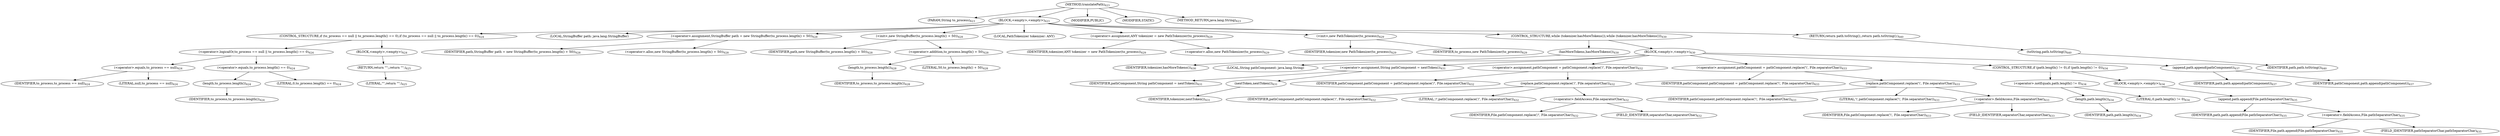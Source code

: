 digraph "translatePath" {  
"1871" [label = <(METHOD,translatePath)<SUB>623</SUB>> ]
"1872" [label = <(PARAM,String to_process)<SUB>623</SUB>> ]
"1873" [label = <(BLOCK,&lt;empty&gt;,&lt;empty&gt;)<SUB>623</SUB>> ]
"1874" [label = <(CONTROL_STRUCTURE,if (to_process == null || to_process.length() == 0),if (to_process == null || to_process.length() == 0))<SUB>624</SUB>> ]
"1875" [label = <(&lt;operator&gt;.logicalOr,to_process == null || to_process.length() == 0)<SUB>624</SUB>> ]
"1876" [label = <(&lt;operator&gt;.equals,to_process == null)<SUB>624</SUB>> ]
"1877" [label = <(IDENTIFIER,to_process,to_process == null)<SUB>624</SUB>> ]
"1878" [label = <(LITERAL,null,to_process == null)<SUB>624</SUB>> ]
"1879" [label = <(&lt;operator&gt;.equals,to_process.length() == 0)<SUB>624</SUB>> ]
"1880" [label = <(length,to_process.length())<SUB>624</SUB>> ]
"1881" [label = <(IDENTIFIER,to_process,to_process.length())<SUB>624</SUB>> ]
"1882" [label = <(LITERAL,0,to_process.length() == 0)<SUB>624</SUB>> ]
"1883" [label = <(BLOCK,&lt;empty&gt;,&lt;empty&gt;)<SUB>624</SUB>> ]
"1884" [label = <(RETURN,return &quot;&quot;;,return &quot;&quot;;)<SUB>625</SUB>> ]
"1885" [label = <(LITERAL,&quot;&quot;,return &quot;&quot;;)<SUB>625</SUB>> ]
"90" [label = <(LOCAL,StringBuffer path: java.lang.StringBuffer)> ]
"1886" [label = <(&lt;operator&gt;.assignment,StringBuffer path = new StringBuffer(to_process.length() + 50))<SUB>628</SUB>> ]
"1887" [label = <(IDENTIFIER,path,StringBuffer path = new StringBuffer(to_process.length() + 50))<SUB>628</SUB>> ]
"1888" [label = <(&lt;operator&gt;.alloc,new StringBuffer(to_process.length() + 50))<SUB>628</SUB>> ]
"1889" [label = <(&lt;init&gt;,new StringBuffer(to_process.length() + 50))<SUB>628</SUB>> ]
"89" [label = <(IDENTIFIER,path,new StringBuffer(to_process.length() + 50))<SUB>628</SUB>> ]
"1890" [label = <(&lt;operator&gt;.addition,to_process.length() + 50)<SUB>628</SUB>> ]
"1891" [label = <(length,to_process.length())<SUB>628</SUB>> ]
"1892" [label = <(IDENTIFIER,to_process,to_process.length())<SUB>628</SUB>> ]
"1893" [label = <(LITERAL,50,to_process.length() + 50)<SUB>628</SUB>> ]
"92" [label = <(LOCAL,PathTokenizer tokenizer: ANY)> ]
"1894" [label = <(&lt;operator&gt;.assignment,ANY tokenizer = new PathTokenizer(to_process))<SUB>629</SUB>> ]
"1895" [label = <(IDENTIFIER,tokenizer,ANY tokenizer = new PathTokenizer(to_process))<SUB>629</SUB>> ]
"1896" [label = <(&lt;operator&gt;.alloc,new PathTokenizer(to_process))<SUB>629</SUB>> ]
"1897" [label = <(&lt;init&gt;,new PathTokenizer(to_process))<SUB>629</SUB>> ]
"91" [label = <(IDENTIFIER,tokenizer,new PathTokenizer(to_process))<SUB>629</SUB>> ]
"1898" [label = <(IDENTIFIER,to_process,new PathTokenizer(to_process))<SUB>629</SUB>> ]
"1899" [label = <(CONTROL_STRUCTURE,while (tokenizer.hasMoreTokens()),while (tokenizer.hasMoreTokens()))<SUB>630</SUB>> ]
"1900" [label = <(hasMoreTokens,hasMoreTokens())<SUB>630</SUB>> ]
"1901" [label = <(IDENTIFIER,tokenizer,hasMoreTokens())<SUB>630</SUB>> ]
"1902" [label = <(BLOCK,&lt;empty&gt;,&lt;empty&gt;)<SUB>630</SUB>> ]
"1903" [label = <(LOCAL,String pathComponent: java.lang.String)> ]
"1904" [label = <(&lt;operator&gt;.assignment,String pathComponent = nextToken())<SUB>631</SUB>> ]
"1905" [label = <(IDENTIFIER,pathComponent,String pathComponent = nextToken())<SUB>631</SUB>> ]
"1906" [label = <(nextToken,nextToken())<SUB>631</SUB>> ]
"1907" [label = <(IDENTIFIER,tokenizer,nextToken())<SUB>631</SUB>> ]
"1908" [label = <(&lt;operator&gt;.assignment,pathComponent = pathComponent.replace('/', File.separatorChar))<SUB>632</SUB>> ]
"1909" [label = <(IDENTIFIER,pathComponent,pathComponent = pathComponent.replace('/', File.separatorChar))<SUB>632</SUB>> ]
"1910" [label = <(replace,pathComponent.replace('/', File.separatorChar))<SUB>632</SUB>> ]
"1911" [label = <(IDENTIFIER,pathComponent,pathComponent.replace('/', File.separatorChar))<SUB>632</SUB>> ]
"1912" [label = <(LITERAL,'/',pathComponent.replace('/', File.separatorChar))<SUB>632</SUB>> ]
"1913" [label = <(&lt;operator&gt;.fieldAccess,File.separatorChar)<SUB>632</SUB>> ]
"1914" [label = <(IDENTIFIER,File,pathComponent.replace('/', File.separatorChar))<SUB>632</SUB>> ]
"1915" [label = <(FIELD_IDENTIFIER,separatorChar,separatorChar)<SUB>632</SUB>> ]
"1916" [label = <(&lt;operator&gt;.assignment,pathComponent = pathComponent.replace('\\', File.separatorChar))<SUB>633</SUB>> ]
"1917" [label = <(IDENTIFIER,pathComponent,pathComponent = pathComponent.replace('\\', File.separatorChar))<SUB>633</SUB>> ]
"1918" [label = <(replace,pathComponent.replace('\\', File.separatorChar))<SUB>633</SUB>> ]
"1919" [label = <(IDENTIFIER,pathComponent,pathComponent.replace('\\', File.separatorChar))<SUB>633</SUB>> ]
"1920" [label = <(LITERAL,'\\',pathComponent.replace('\\', File.separatorChar))<SUB>633</SUB>> ]
"1921" [label = <(&lt;operator&gt;.fieldAccess,File.separatorChar)<SUB>633</SUB>> ]
"1922" [label = <(IDENTIFIER,File,pathComponent.replace('\\', File.separatorChar))<SUB>633</SUB>> ]
"1923" [label = <(FIELD_IDENTIFIER,separatorChar,separatorChar)<SUB>633</SUB>> ]
"1924" [label = <(CONTROL_STRUCTURE,if (path.length() != 0),if (path.length() != 0))<SUB>634</SUB>> ]
"1925" [label = <(&lt;operator&gt;.notEquals,path.length() != 0)<SUB>634</SUB>> ]
"1926" [label = <(length,path.length())<SUB>634</SUB>> ]
"1927" [label = <(IDENTIFIER,path,path.length())<SUB>634</SUB>> ]
"1928" [label = <(LITERAL,0,path.length() != 0)<SUB>634</SUB>> ]
"1929" [label = <(BLOCK,&lt;empty&gt;,&lt;empty&gt;)<SUB>634</SUB>> ]
"1930" [label = <(append,path.append(File.pathSeparatorChar))<SUB>635</SUB>> ]
"1931" [label = <(IDENTIFIER,path,path.append(File.pathSeparatorChar))<SUB>635</SUB>> ]
"1932" [label = <(&lt;operator&gt;.fieldAccess,File.pathSeparatorChar)<SUB>635</SUB>> ]
"1933" [label = <(IDENTIFIER,File,path.append(File.pathSeparatorChar))<SUB>635</SUB>> ]
"1934" [label = <(FIELD_IDENTIFIER,pathSeparatorChar,pathSeparatorChar)<SUB>635</SUB>> ]
"1935" [label = <(append,path.append(pathComponent))<SUB>637</SUB>> ]
"1936" [label = <(IDENTIFIER,path,path.append(pathComponent))<SUB>637</SUB>> ]
"1937" [label = <(IDENTIFIER,pathComponent,path.append(pathComponent))<SUB>637</SUB>> ]
"1938" [label = <(RETURN,return path.toString();,return path.toString();)<SUB>640</SUB>> ]
"1939" [label = <(toString,path.toString())<SUB>640</SUB>> ]
"1940" [label = <(IDENTIFIER,path,path.toString())<SUB>640</SUB>> ]
"1941" [label = <(MODIFIER,PUBLIC)> ]
"1942" [label = <(MODIFIER,STATIC)> ]
"1943" [label = <(METHOD_RETURN,java.lang.String)<SUB>623</SUB>> ]
  "1871" -> "1872" 
  "1871" -> "1873" 
  "1871" -> "1941" 
  "1871" -> "1942" 
  "1871" -> "1943" 
  "1873" -> "1874" 
  "1873" -> "90" 
  "1873" -> "1886" 
  "1873" -> "1889" 
  "1873" -> "92" 
  "1873" -> "1894" 
  "1873" -> "1897" 
  "1873" -> "1899" 
  "1873" -> "1938" 
  "1874" -> "1875" 
  "1874" -> "1883" 
  "1875" -> "1876" 
  "1875" -> "1879" 
  "1876" -> "1877" 
  "1876" -> "1878" 
  "1879" -> "1880" 
  "1879" -> "1882" 
  "1880" -> "1881" 
  "1883" -> "1884" 
  "1884" -> "1885" 
  "1886" -> "1887" 
  "1886" -> "1888" 
  "1889" -> "89" 
  "1889" -> "1890" 
  "1890" -> "1891" 
  "1890" -> "1893" 
  "1891" -> "1892" 
  "1894" -> "1895" 
  "1894" -> "1896" 
  "1897" -> "91" 
  "1897" -> "1898" 
  "1899" -> "1900" 
  "1899" -> "1902" 
  "1900" -> "1901" 
  "1902" -> "1903" 
  "1902" -> "1904" 
  "1902" -> "1908" 
  "1902" -> "1916" 
  "1902" -> "1924" 
  "1902" -> "1935" 
  "1904" -> "1905" 
  "1904" -> "1906" 
  "1906" -> "1907" 
  "1908" -> "1909" 
  "1908" -> "1910" 
  "1910" -> "1911" 
  "1910" -> "1912" 
  "1910" -> "1913" 
  "1913" -> "1914" 
  "1913" -> "1915" 
  "1916" -> "1917" 
  "1916" -> "1918" 
  "1918" -> "1919" 
  "1918" -> "1920" 
  "1918" -> "1921" 
  "1921" -> "1922" 
  "1921" -> "1923" 
  "1924" -> "1925" 
  "1924" -> "1929" 
  "1925" -> "1926" 
  "1925" -> "1928" 
  "1926" -> "1927" 
  "1929" -> "1930" 
  "1930" -> "1931" 
  "1930" -> "1932" 
  "1932" -> "1933" 
  "1932" -> "1934" 
  "1935" -> "1936" 
  "1935" -> "1937" 
  "1938" -> "1939" 
  "1939" -> "1940" 
}
